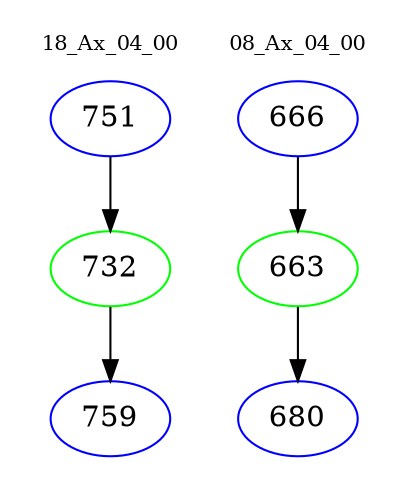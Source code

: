 digraph{
subgraph cluster_0 {
color = white
label = "18_Ax_04_00";
fontsize=10;
T0_751 [label="751", color="blue"]
T0_751 -> T0_732 [color="black"]
T0_732 [label="732", color="green"]
T0_732 -> T0_759 [color="black"]
T0_759 [label="759", color="blue"]
}
subgraph cluster_1 {
color = white
label = "08_Ax_04_00";
fontsize=10;
T1_666 [label="666", color="blue"]
T1_666 -> T1_663 [color="black"]
T1_663 [label="663", color="green"]
T1_663 -> T1_680 [color="black"]
T1_680 [label="680", color="blue"]
}
}
